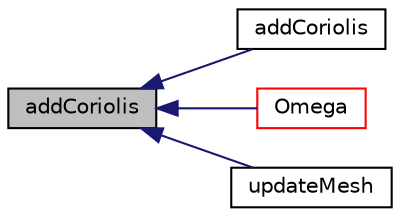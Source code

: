 digraph "addCoriolis"
{
  bgcolor="transparent";
  edge [fontname="Helvetica",fontsize="10",labelfontname="Helvetica",labelfontsize="10"];
  node [fontname="Helvetica",fontsize="10",shape=record];
  rankdir="LR";
  Node357 [label="addCoriolis",height=0.2,width=0.4,color="black", fillcolor="grey75", style="filled", fontcolor="black"];
  Node357 -> Node358 [dir="back",color="midnightblue",fontsize="10",style="solid",fontname="Helvetica"];
  Node358 [label="addCoriolis",height=0.2,width=0.4,color="black",URL="$a22681.html#a65a51223bc0f8e1c7fac165e111699c8",tooltip="Add the Coriolis force contribution to the momentum equation. "];
  Node357 -> Node359 [dir="back",color="midnightblue",fontsize="10",style="solid",fontname="Helvetica"];
  Node359 [label="Omega",height=0.2,width=0.4,color="red",URL="$a22681.html#a425654be32327d1338162c689d1f4beb",tooltip="Return the current Omega vector. "];
  Node357 -> Node361 [dir="back",color="midnightblue",fontsize="10",style="solid",fontname="Helvetica"];
  Node361 [label="updateMesh",height=0.2,width=0.4,color="black",URL="$a22681.html#a9c8cde0b192708d622d874f8cc2df66d",tooltip="Update the mesh corresponding to given map. "];
}
